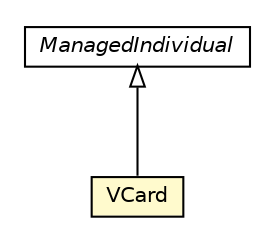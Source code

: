 #!/usr/local/bin/dot
#
# Class diagram 
# Generated by UMLGraph version R5_6-24-gf6e263 (http://www.umlgraph.org/)
#

digraph G {
	edge [fontname="Helvetica",fontsize=10,labelfontname="Helvetica",labelfontsize=10];
	node [fontname="Helvetica",fontsize=10,shape=plaintext];
	nodesep=0.25;
	ranksep=0.5;
	// org.universAAL.middleware.owl.ManagedIndividual
	c8413070 [label=<<table title="org.universAAL.middleware.owl.ManagedIndividual" border="0" cellborder="1" cellspacing="0" cellpadding="2" port="p" href="../../middleware/owl/ManagedIndividual.html">
		<tr><td><table border="0" cellspacing="0" cellpadding="1">
<tr><td align="center" balign="center"><font face="Helvetica-Oblique"> ManagedIndividual </font></td></tr>
		</table></td></tr>
		</table>>, URL="../../middleware/owl/ManagedIndividual.html", fontname="Helvetica", fontcolor="black", fontsize=10.0];
	// org.universAAL.ontology.vcard.VCard
	c8413664 [label=<<table title="org.universAAL.ontology.vcard.VCard" border="0" cellborder="1" cellspacing="0" cellpadding="2" port="p" bgcolor="lemonChiffon" href="./VCard.html">
		<tr><td><table border="0" cellspacing="0" cellpadding="1">
<tr><td align="center" balign="center"> VCard </td></tr>
		</table></td></tr>
		</table>>, URL="./VCard.html", fontname="Helvetica", fontcolor="black", fontsize=10.0];
	//org.universAAL.ontology.vcard.VCard extends org.universAAL.middleware.owl.ManagedIndividual
	c8413070:p -> c8413664:p [dir=back,arrowtail=empty];
}

